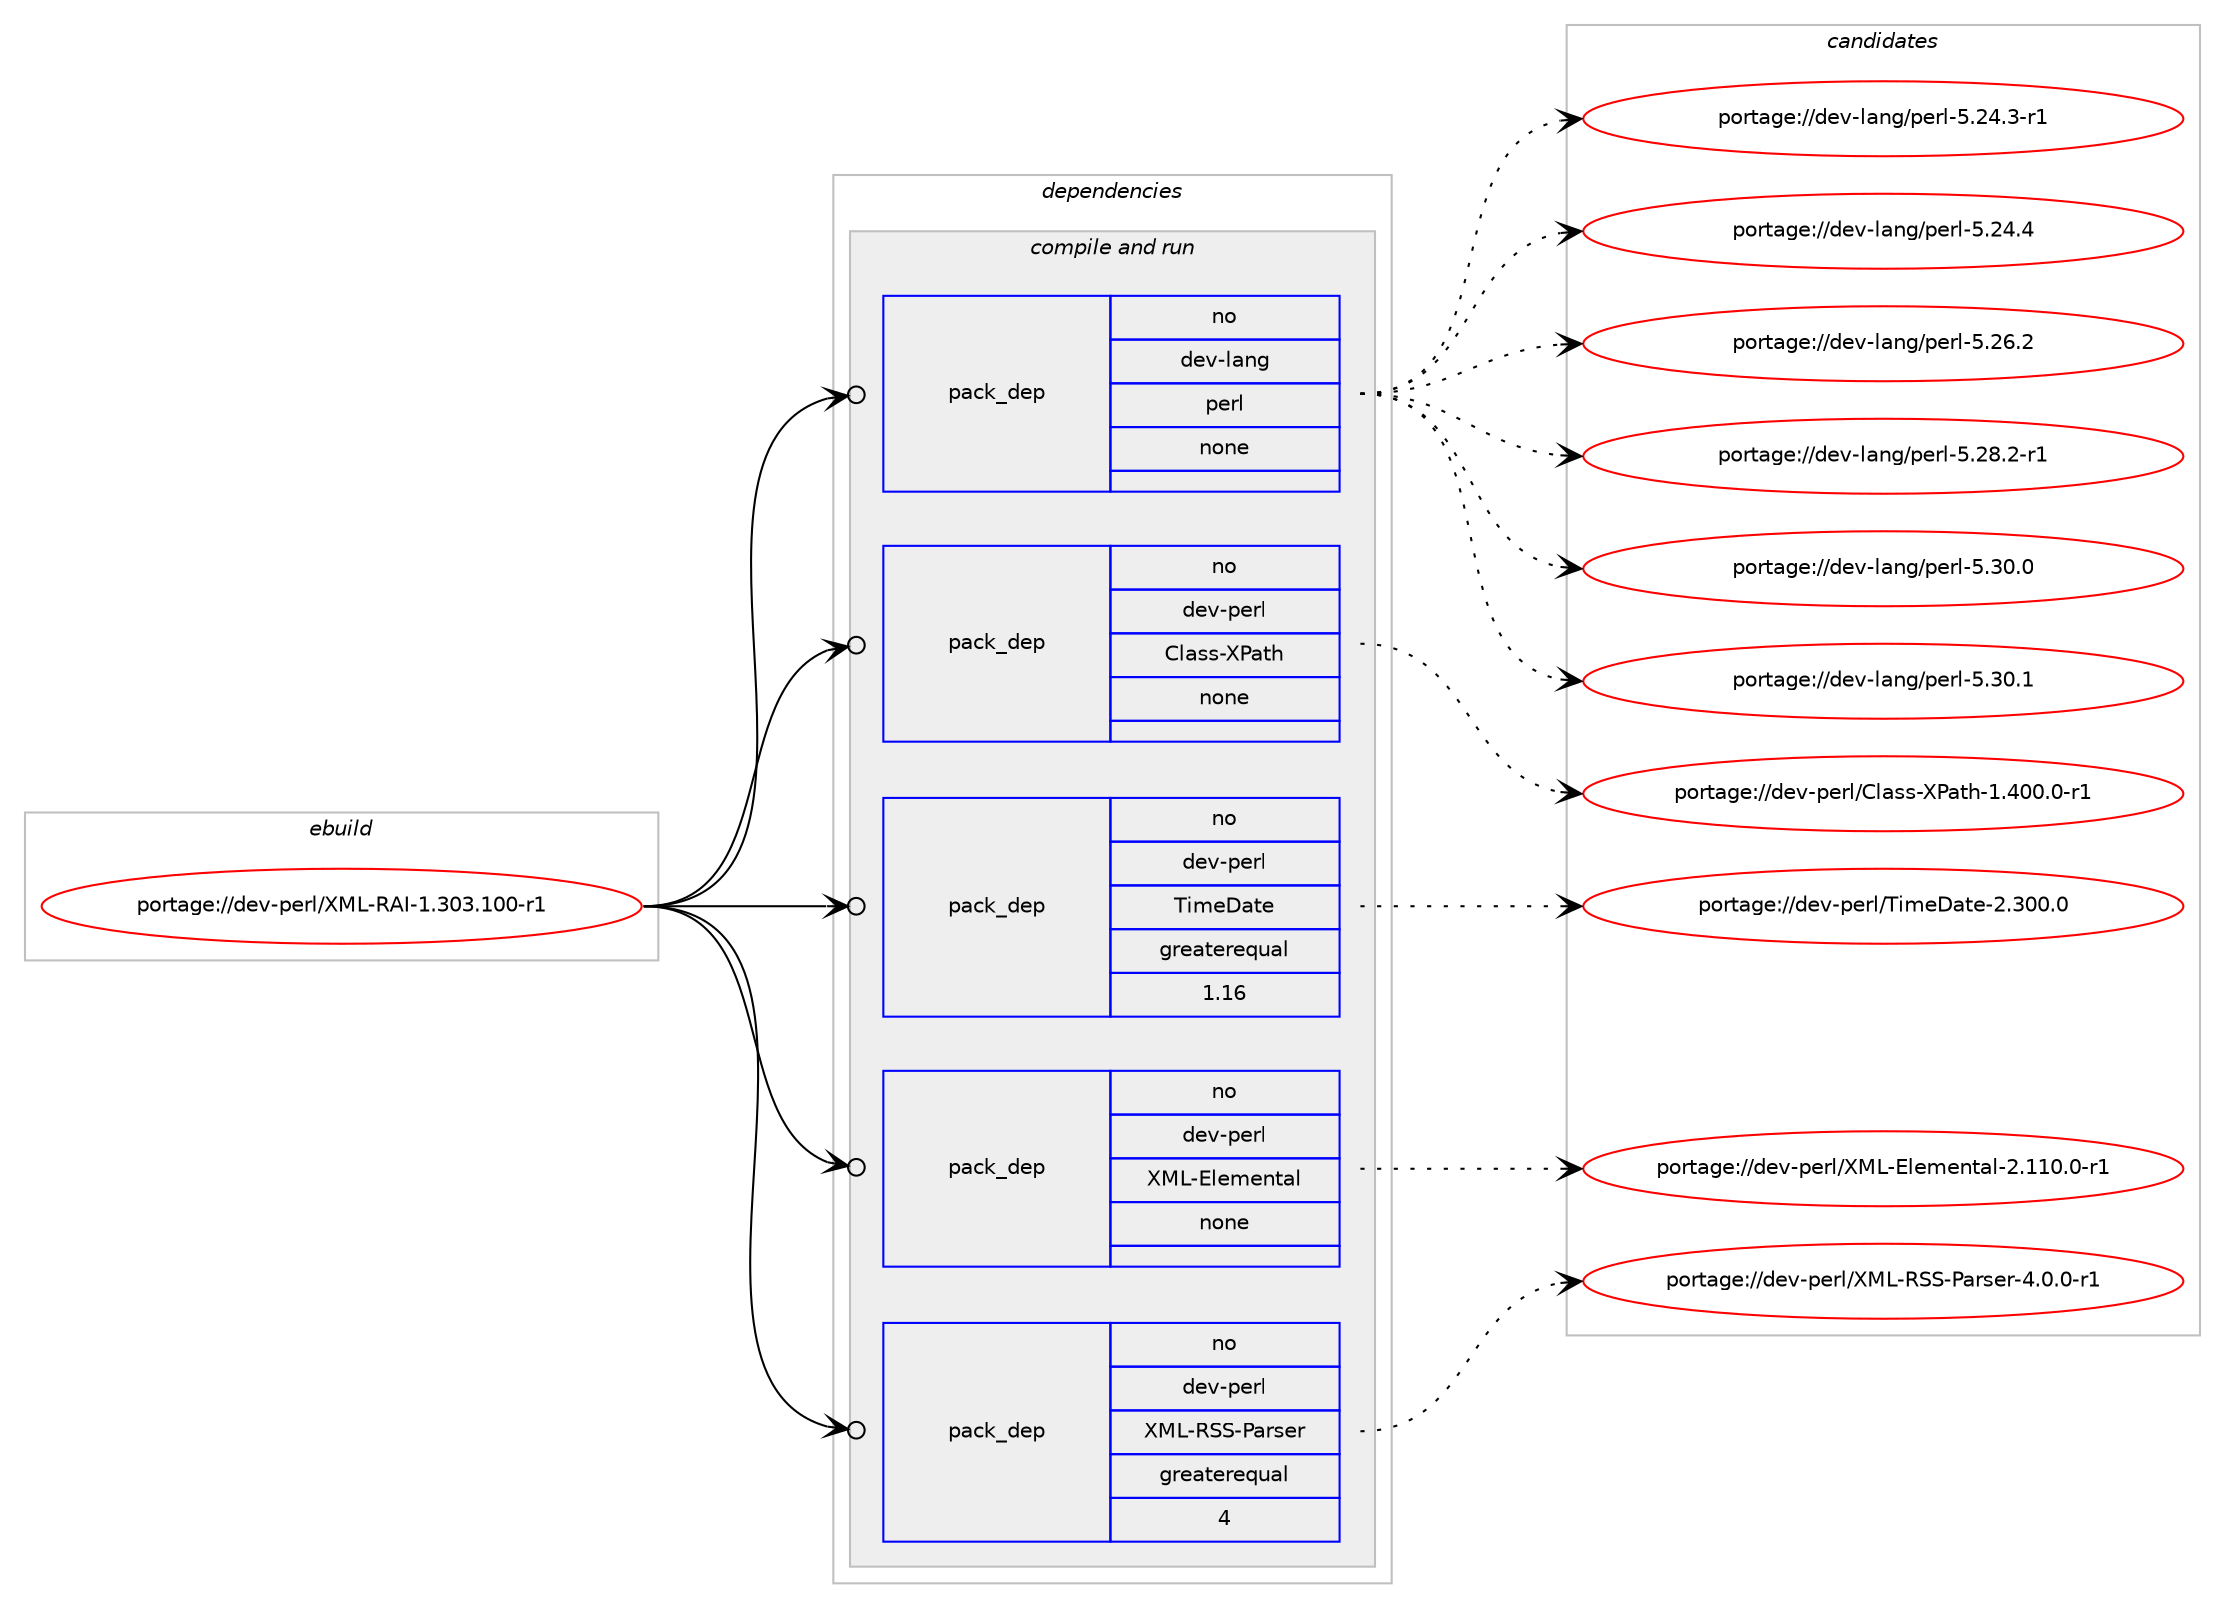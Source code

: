 digraph prolog {

# *************
# Graph options
# *************

newrank=true;
concentrate=true;
compound=true;
graph [rankdir=LR,fontname=Helvetica,fontsize=10,ranksep=1.5];#, ranksep=2.5, nodesep=0.2];
edge  [arrowhead=vee];
node  [fontname=Helvetica,fontsize=10];

# **********
# The ebuild
# **********

subgraph cluster_leftcol {
color=gray;
rank=same;
label=<<i>ebuild</i>>;
id [label="portage://dev-perl/XML-RAI-1.303.100-r1", color=red, width=4, href="../dev-perl/XML-RAI-1.303.100-r1.svg"];
}

# ****************
# The dependencies
# ****************

subgraph cluster_midcol {
color=gray;
label=<<i>dependencies</i>>;
subgraph cluster_compile {
fillcolor="#eeeeee";
style=filled;
label=<<i>compile</i>>;
}
subgraph cluster_compileandrun {
fillcolor="#eeeeee";
style=filled;
label=<<i>compile and run</i>>;
subgraph pack96036 {
dependency123114 [label=<<TABLE BORDER="0" CELLBORDER="1" CELLSPACING="0" CELLPADDING="4" WIDTH="220"><TR><TD ROWSPAN="6" CELLPADDING="30">pack_dep</TD></TR><TR><TD WIDTH="110">no</TD></TR><TR><TD>dev-lang</TD></TR><TR><TD>perl</TD></TR><TR><TD>none</TD></TR><TR><TD></TD></TR></TABLE>>, shape=none, color=blue];
}
id:e -> dependency123114:w [weight=20,style="solid",arrowhead="odotvee"];
subgraph pack96037 {
dependency123115 [label=<<TABLE BORDER="0" CELLBORDER="1" CELLSPACING="0" CELLPADDING="4" WIDTH="220"><TR><TD ROWSPAN="6" CELLPADDING="30">pack_dep</TD></TR><TR><TD WIDTH="110">no</TD></TR><TR><TD>dev-perl</TD></TR><TR><TD>Class-XPath</TD></TR><TR><TD>none</TD></TR><TR><TD></TD></TR></TABLE>>, shape=none, color=blue];
}
id:e -> dependency123115:w [weight=20,style="solid",arrowhead="odotvee"];
subgraph pack96038 {
dependency123116 [label=<<TABLE BORDER="0" CELLBORDER="1" CELLSPACING="0" CELLPADDING="4" WIDTH="220"><TR><TD ROWSPAN="6" CELLPADDING="30">pack_dep</TD></TR><TR><TD WIDTH="110">no</TD></TR><TR><TD>dev-perl</TD></TR><TR><TD>TimeDate</TD></TR><TR><TD>greaterequal</TD></TR><TR><TD>1.16</TD></TR></TABLE>>, shape=none, color=blue];
}
id:e -> dependency123116:w [weight=20,style="solid",arrowhead="odotvee"];
subgraph pack96039 {
dependency123117 [label=<<TABLE BORDER="0" CELLBORDER="1" CELLSPACING="0" CELLPADDING="4" WIDTH="220"><TR><TD ROWSPAN="6" CELLPADDING="30">pack_dep</TD></TR><TR><TD WIDTH="110">no</TD></TR><TR><TD>dev-perl</TD></TR><TR><TD>XML-Elemental</TD></TR><TR><TD>none</TD></TR><TR><TD></TD></TR></TABLE>>, shape=none, color=blue];
}
id:e -> dependency123117:w [weight=20,style="solid",arrowhead="odotvee"];
subgraph pack96040 {
dependency123118 [label=<<TABLE BORDER="0" CELLBORDER="1" CELLSPACING="0" CELLPADDING="4" WIDTH="220"><TR><TD ROWSPAN="6" CELLPADDING="30">pack_dep</TD></TR><TR><TD WIDTH="110">no</TD></TR><TR><TD>dev-perl</TD></TR><TR><TD>XML-RSS-Parser</TD></TR><TR><TD>greaterequal</TD></TR><TR><TD>4</TD></TR></TABLE>>, shape=none, color=blue];
}
id:e -> dependency123118:w [weight=20,style="solid",arrowhead="odotvee"];
}
subgraph cluster_run {
fillcolor="#eeeeee";
style=filled;
label=<<i>run</i>>;
}
}

# **************
# The candidates
# **************

subgraph cluster_choices {
rank=same;
color=gray;
label=<<i>candidates</i>>;

subgraph choice96036 {
color=black;
nodesep=1;
choiceportage100101118451089711010347112101114108455346505246514511449 [label="portage://dev-lang/perl-5.24.3-r1", color=red, width=4,href="../dev-lang/perl-5.24.3-r1.svg"];
choiceportage10010111845108971101034711210111410845534650524652 [label="portage://dev-lang/perl-5.24.4", color=red, width=4,href="../dev-lang/perl-5.24.4.svg"];
choiceportage10010111845108971101034711210111410845534650544650 [label="portage://dev-lang/perl-5.26.2", color=red, width=4,href="../dev-lang/perl-5.26.2.svg"];
choiceportage100101118451089711010347112101114108455346505646504511449 [label="portage://dev-lang/perl-5.28.2-r1", color=red, width=4,href="../dev-lang/perl-5.28.2-r1.svg"];
choiceportage10010111845108971101034711210111410845534651484648 [label="portage://dev-lang/perl-5.30.0", color=red, width=4,href="../dev-lang/perl-5.30.0.svg"];
choiceportage10010111845108971101034711210111410845534651484649 [label="portage://dev-lang/perl-5.30.1", color=red, width=4,href="../dev-lang/perl-5.30.1.svg"];
dependency123114:e -> choiceportage100101118451089711010347112101114108455346505246514511449:w [style=dotted,weight="100"];
dependency123114:e -> choiceportage10010111845108971101034711210111410845534650524652:w [style=dotted,weight="100"];
dependency123114:e -> choiceportage10010111845108971101034711210111410845534650544650:w [style=dotted,weight="100"];
dependency123114:e -> choiceportage100101118451089711010347112101114108455346505646504511449:w [style=dotted,weight="100"];
dependency123114:e -> choiceportage10010111845108971101034711210111410845534651484648:w [style=dotted,weight="100"];
dependency123114:e -> choiceportage10010111845108971101034711210111410845534651484649:w [style=dotted,weight="100"];
}
subgraph choice96037 {
color=black;
nodesep=1;
choiceportage100101118451121011141084767108971151154588809711610445494652484846484511449 [label="portage://dev-perl/Class-XPath-1.400.0-r1", color=red, width=4,href="../dev-perl/Class-XPath-1.400.0-r1.svg"];
dependency123115:e -> choiceportage100101118451121011141084767108971151154588809711610445494652484846484511449:w [style=dotted,weight="100"];
}
subgraph choice96038 {
color=black;
nodesep=1;
choiceportage10010111845112101114108478410510910168971161014550465148484648 [label="portage://dev-perl/TimeDate-2.300.0", color=red, width=4,href="../dev-perl/TimeDate-2.300.0.svg"];
dependency123116:e -> choiceportage10010111845112101114108478410510910168971161014550465148484648:w [style=dotted,weight="100"];
}
subgraph choice96039 {
color=black;
nodesep=1;
choiceportage100101118451121011141084788777645691081011091011101169710845504649494846484511449 [label="portage://dev-perl/XML-Elemental-2.110.0-r1", color=red, width=4,href="../dev-perl/XML-Elemental-2.110.0-r1.svg"];
dependency123117:e -> choiceportage100101118451121011141084788777645691081011091011101169710845504649494846484511449:w [style=dotted,weight="100"];
}
subgraph choice96040 {
color=black;
nodesep=1;
choiceportage1001011184511210111410847887776458283834580971141151011144552464846484511449 [label="portage://dev-perl/XML-RSS-Parser-4.0.0-r1", color=red, width=4,href="../dev-perl/XML-RSS-Parser-4.0.0-r1.svg"];
dependency123118:e -> choiceportage1001011184511210111410847887776458283834580971141151011144552464846484511449:w [style=dotted,weight="100"];
}
}

}
